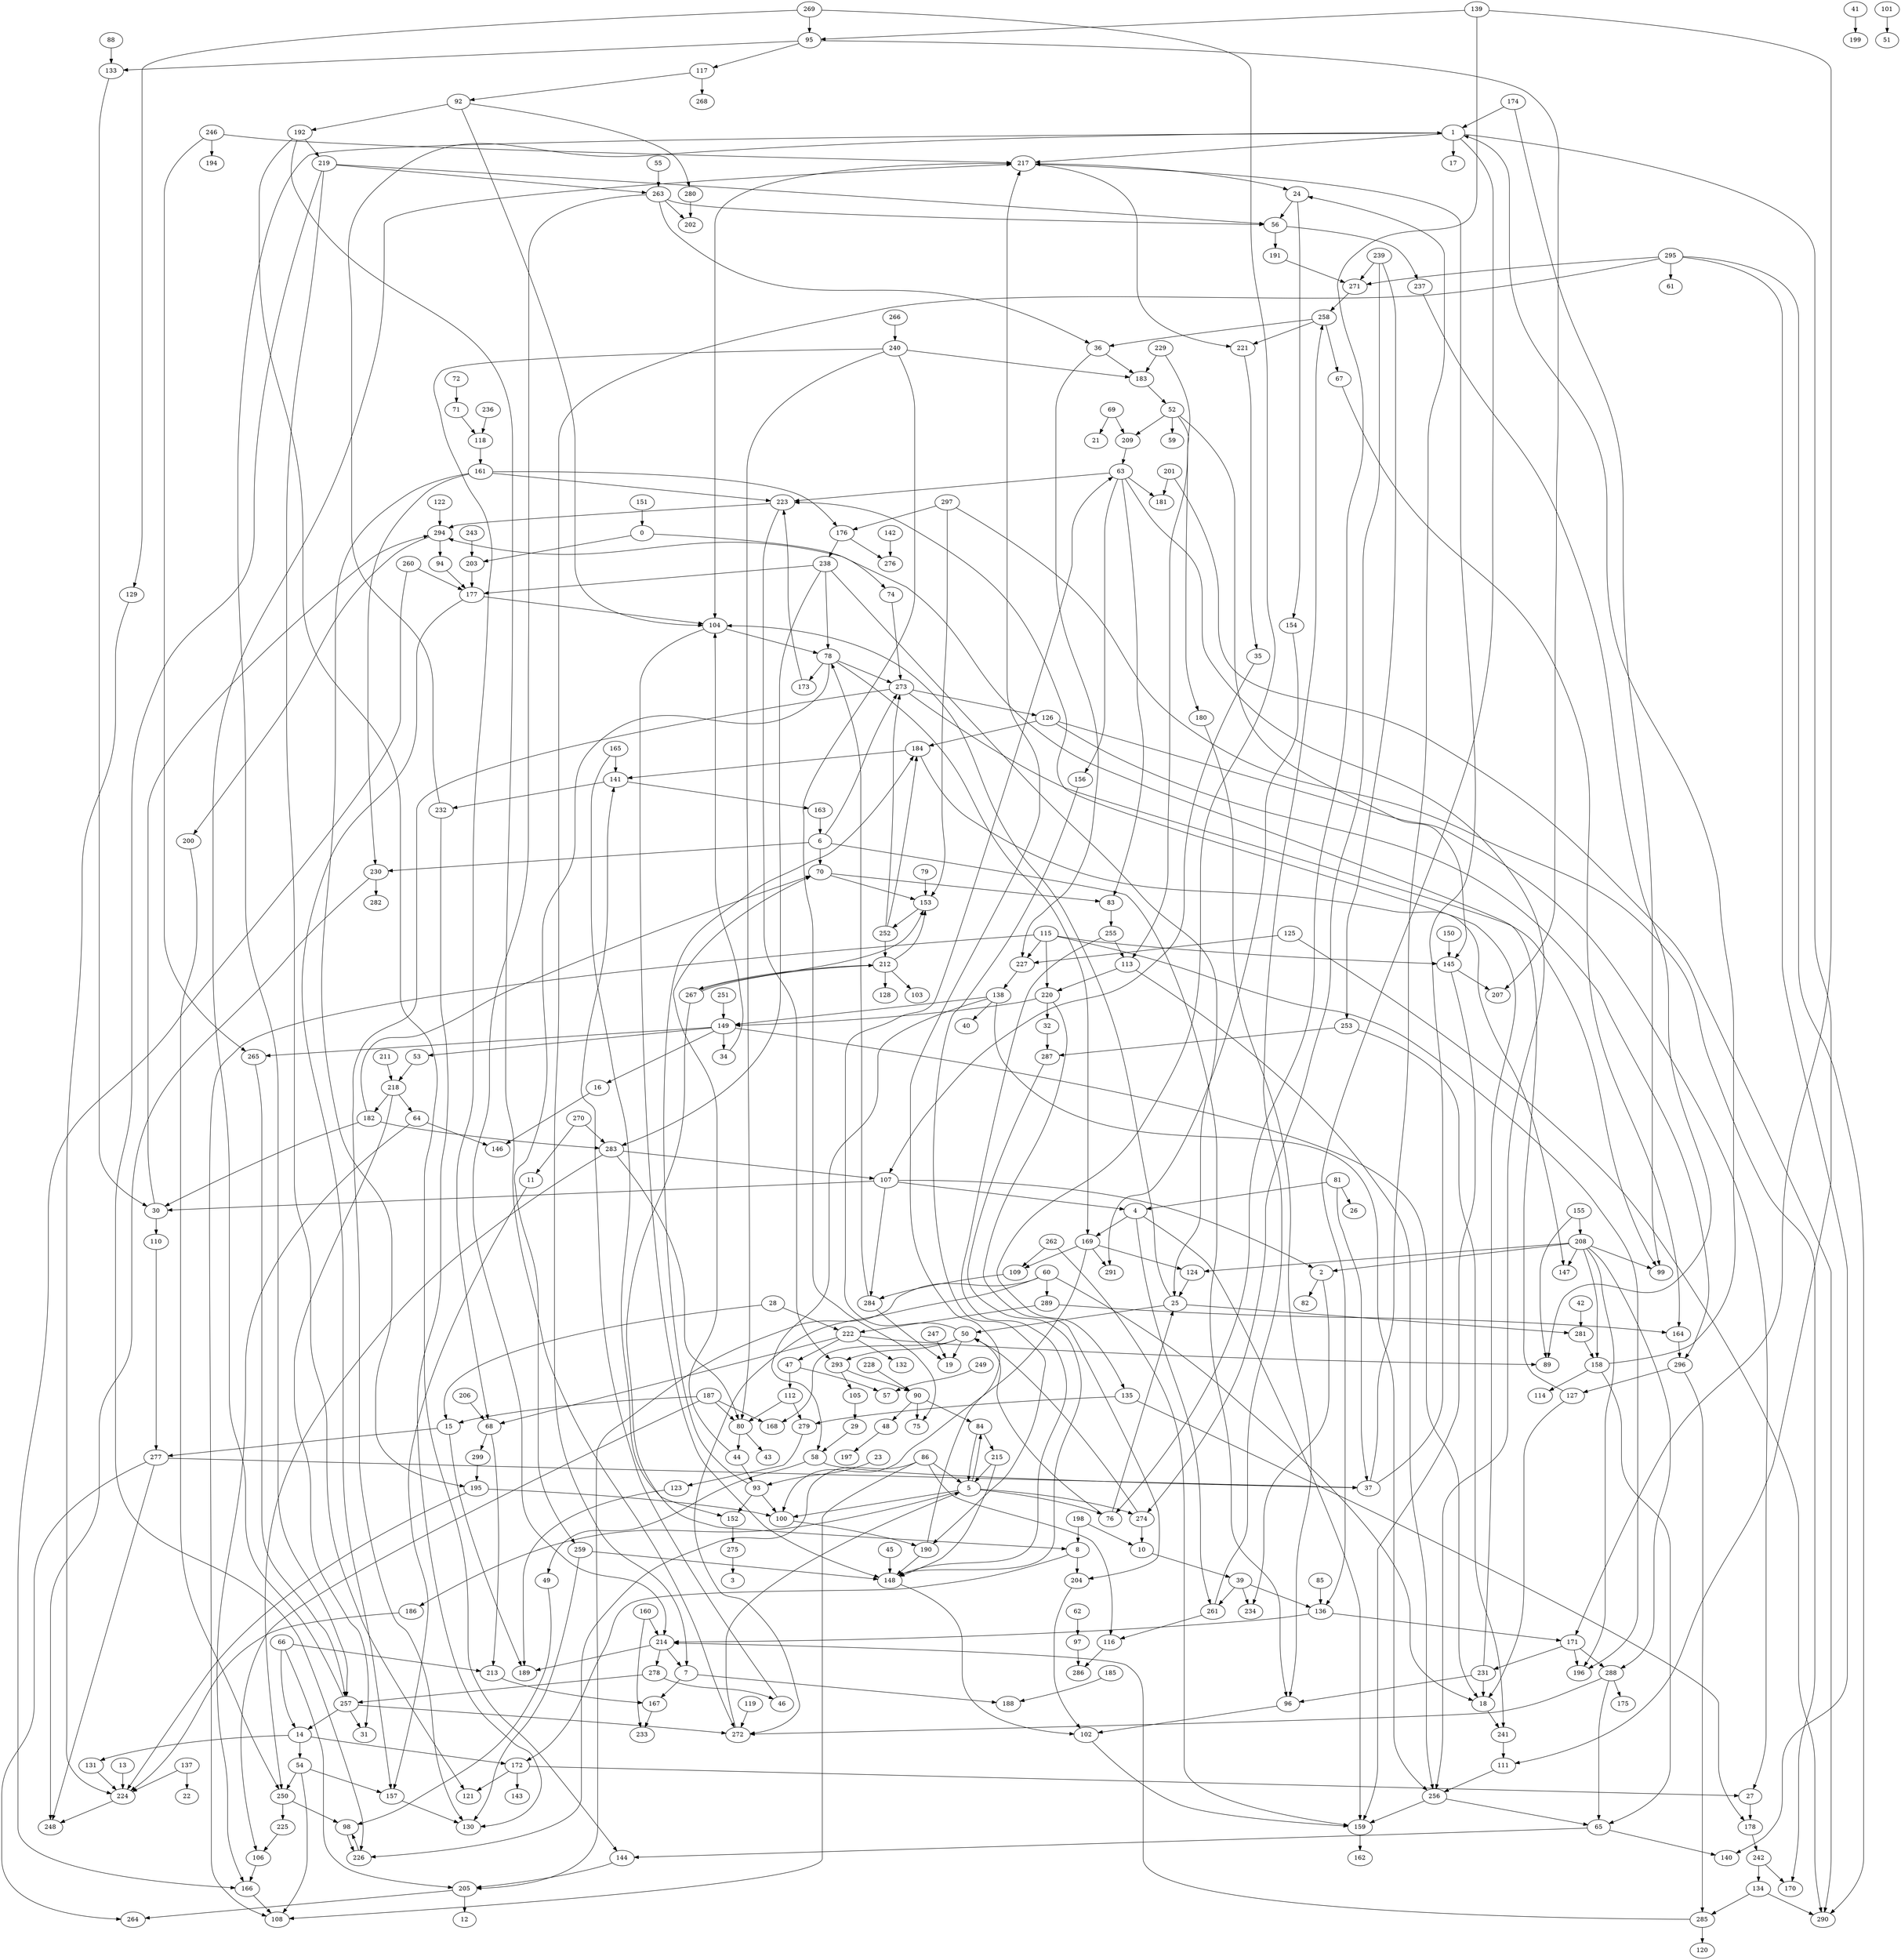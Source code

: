 digraph {1 -> 17[Label=1];
1 -> 217[Label=1];
6 -> 96[Label=1];
36 -> 183[Label=1];
39 -> 234[Label=1];
50 -> 19[Label=1];
54 -> 108[Label=1];
68 -> 213[Label=1];
72 -> 71[Label=1];
78 -> 273[Label=1];
84 -> 5[Label=1];
107 -> 284[Label=1];
136 -> 171[Label=1];
141 -> 232[Label=1];
144 -> 205[Label=1];
145 -> 207[Label=1];
152 -> 275[Label=1];
156 -> 190[Label=1];
157 -> 130[Label=1];
166 -> 108[Label=1];
176 -> 238[Label=1];
180 -> 96[Label=1];
182 -> 283[Label=1];
186 -> 224[Label=1];
192 -> 272[Label=1];
212 -> 267[Label=1];
214 -> 278[Label=1];
218 -> 64[Label=1];
222 -> 89[Label=1];
222 -> 132[Label=1];
225 -> 106[Label=1];
228 -> 90[Label=1];
229 -> 113[Label=1];
232 -> 1[Label=1];
253 -> 287[Label=1];
257 -> 272[Label=1];
258 -> 36[Label=1];
260 -> 177[Label=1];
262 -> 109[Label=1];
266 -> 240[Label=1];
269 -> 95[Label=1];
277 -> 248[Label=1];
281 -> 158[Label=1];
283 -> 80[Label=1];
295 -> 271[Label=1];
1 -> 111[Label=2];
1 -> 136[Label=2];
23 -> 93[Label=2];
24 -> 154[Label=2];
28 -> 222[Label=2];
34 -> 104[Label=2];
44 -> 93[Label=2];
50 -> 168[Label=2];
56 -> 191[Label=2];
60 -> 205[Label=2];
67 -> 164[Label=2];
95 -> 133[Label=2];
95 -> 207[Label=2];
112 -> 80[Label=2];
113 -> 256[Label=2];
115 -> 220[Label=2];
158 -> 1[Label=2];
160 -> 214[Label=2];
172 -> 121[Label=2];
174 -> 99[Label=2];
177 -> 157[Label=2];
198 -> 10[Label=2];
203 -> 177[Label=2];
208 -> 2[Label=2];
237 -> 89[Label=2];
239 -> 253[Label=2];
242 -> 170[Label=2];
243 -> 203[Label=2];
252 -> 184[Label=2];
257 -> 31[Label=2];
260 -> 166[Label=2];
277 -> 264[Label=2];
283 -> 250[Label=2];
295 -> 61[Label=2];
299 -> 195[Label=2];
14 -> 172[Label=3];
30 -> 294[Label=3];
41 -> 199[Label=3];
44 -> 70[Label=3];
48 -> 197[Label=3];
49 -> 98[Label=3];
60 -> 272[Label=3];
66 -> 213[Label=3];
68 -> 299[Label=3];
74 -> 273[Label=3];
84 -> 215[Label=3];
88 -> 133[Label=3];
92 -> 104[Label=3];
101 -> 51[Label=3];
102 -> 159[Label=3];
104 -> 78[Label=3];
124 -> 25[Label=3];
126 -> 184[Label=3];
135 -> 178[Label=3];
137 -> 22[Label=3];
149 -> 53[Label=3];
150 -> 145[Label=3];
161 -> 223[Label=3];
164 -> 296[Label=3];
165 -> 141[Label=3];
174 -> 1[Label=3];
177 -> 104[Label=3];
190 -> 148[Label=3];
191 -> 271[Label=3];
201 -> 290[Label=3];
205 -> 264[Label=3];
230 -> 248[Label=3];
239 -> 274[Label=3];
246 -> 217[Label=3];
252 -> 273[Label=3];
256 -> 65[Label=3];
257 -> 217[Label=3];
258 -> 67[Label=3];
261 -> 258[Label=3];
269 -> 135[Label=3];
278 -> 257[Label=3];
284 -> 78[Label=3];
287 -> 148[Label=3];
295 -> 140[Label=3];
296 -> 285[Label=3];
1 -> 257[Label=4];
2 -> 82[Label=4];
7 -> 167[Label=4];
8 -> 204[Label=4];
13 -> 224[Label=4];
35 -> 107[Label=4];
37 -> 24[Label=4];
39 -> 136[Label=4];
52 -> 145[Label=4];
53 -> 218[Label=4];
58 -> 49[Label=4];
63 -> 83[Label=4];
63 -> 156[Label=4];
66 -> 14[Label=4];
78 -> 259[Label=4];
80 -> 44[Label=4];
85 -> 136[Label=4];
90 -> 84[Label=4];
93 -> 100[Label=4];
95 -> 117[Label=4];
97 -> 286[Label=4];
106 -> 166[Label=4];
117 -> 268[Label=4];
125 -> 227[Label=4];
125 -> 290[Label=4];
145 -> 159[Label=4];
151 -> 0[Label=4];
155 -> 208[Label=4];
158 -> 114[Label=4];
161 -> 176[Label=4];
161 -> 230[Label=4];
182 -> 30[Label=4];
184 -> 141[Label=4];
190 -> 217[Label=4];
192 -> 219[Label=4];
201 -> 181[Label=4];
208 -> 99[Label=4];
208 -> 147[Label=4];
212 -> 103[Label=4];
212 -> 153[Label=4];
214 -> 189[Label=4];
219 -> 121[Label=4];
219 -> 226[Label=4];
231 -> 223[Label=4];
238 -> 283[Label=4];
240 -> 80[Label=4];
246 -> 265[Label=4];
249 -> 57[Label=4];
255 -> 148[Label=4];
259 -> 130[Label=4];
262 -> 159[Label=4];
267 -> 212[Label=4];
275 -> 3[Label=4];
285 -> 120[Label=4];
285 -> 214[Label=4];
294 -> 94[Label=4];
0 -> 74[Label=5];
2 -> 234[Label=5];
18 -> 241[Label=5];
27 -> 178[Label=5];
29 -> 58[Label=5];
47 -> 57[Label=5];
58 -> 37[Label=5];
60 -> 289[Label=5];
63 -> 256[Label=5];
64 -> 146[Label=5];
70 -> 153[Label=5];
76 -> 25[Label=5];
76 -> 50[Label=5];
78 -> 173[Label=5];
86 -> 108[Label=5];
90 -> 48[Label=5];
92 -> 280[Label=5];
96 -> 102[Label=5];
133 -> 30[Label=5];
138 -> 149[Label=5];
148 -> 102[Label=5];
167 -> 233[Label=5];
171 -> 196[Label=5];
195 -> 100[Label=5];
198 -> 8[Label=5];
217 -> 104[Label=5];
217 -> 221[Label=5];
218 -> 182[Label=5];
220 -> 149[Label=5];
220 -> 204[Label=5];
221 -> 35[Label=5];
231 -> 18[Label=5];
232 -> 130[Label=5];
238 -> 25[Label=5];
250 -> 98[Label=5];
267 -> 153[Label=5];
288 -> 272[Label=5];
294 -> 200[Label=5];
296 -> 127[Label=5];
0 -> 203[Label=6];
4 -> 169[Label=6];
5 -> 84[Label=6];
16 -> 146[Label=6];
36 -> 227[Label=6];
42 -> 281[Label=6];
45 -> 148[Label=6];
46 -> 141[Label=6];
47 -> 112[Label=6];
50 -> 63[Label=6];
52 -> 180[Label=6];
52 -> 209[Label=6];
56 -> 237[Label=6];
60 -> 18[Label=6];
69 -> 209[Label=6];
86 -> 226[Label=6];
93 -> 184[Label=6];
113 -> 220[Label=6];
115 -> 196[Label=6];
118 -> 161[Label=6];
122 -> 294[Label=6];
127 -> 294[Label=6];
131 -> 224[Label=6];
136 -> 214[Label=6];
139 -> 171[Label=6];
169 -> 124[Label=6];
178 -> 242[Label=6];
187 -> 80[Label=6];
192 -> 144[Label=6];
200 -> 250[Label=6];
208 -> 124[Label=6];
208 -> 196[Label=6];
208 -> 288[Label=6];
211 -> 218[Label=6];
213 -> 167[Label=6];
214 -> 7[Label=6];
227 -> 138[Label=6];
239 -> 271[Label=6];
240 -> 68[Label=6];
256 -> 159[Label=6];
261 -> 116[Label=6];
265 -> 257[Label=6];
269 -> 129[Label=6];
271 -> 258[Label=6];
278 -> 46[Label=6];
279 -> 123[Label=6];
283 -> 107[Label=6];
288 -> 65[Label=6];
293 -> 105[Label=6];
5 -> 76[Label=7];
5 -> 274[Label=7];
6 -> 70[Label=7];
10 -> 39[Label=7];
14 -> 54[Label=7];
24 -> 56[Label=7];
28 -> 15[Label=7];
32 -> 287[Label=7];
39 -> 261[Label=7];
50 -> 293[Label=7];
54 -> 157[Label=7];
63 -> 223[Label=7];
64 -> 166[Label=7];
65 -> 144[Label=7];
71 -> 118[Label=7];
81 -> 4[Label=7];
86 -> 116[Label=7];
94 -> 177[Label=7];
104 -> 148[Label=7];
110 -> 277[Label=7];
134 -> 285[Label=7];
139 -> 95[Label=7];
149 -> 18[Label=7];
154 -> 291[Label=7];
155 -> 89[Label=7];
160 -> 233[Label=7];
169 -> 291[Label=7];
171 -> 231[Label=7];
183 -> 52[Label=7];
184 -> 147[Label=7];
187 -> 106[Label=7];
187 -> 168[Label=7];
195 -> 224[Label=7];
204 -> 102[Label=7];
205 -> 12[Label=7];
218 -> 31[Label=7];
219 -> 263[Label=7];
220 -> 32[Label=7];
222 -> 47[Label=7];
222 -> 68[Label=7];
223 -> 293[Label=7];
224 -> 248[Label=7];
229 -> 183[Label=7];
238 -> 177[Label=7];
240 -> 75[Label=7];
257 -> 14[Label=7];
263 -> 36[Label=7];
263 -> 202[Label=7];
270 -> 283[Label=7];
273 -> 130[Label=7];
280 -> 202[Label=7];
288 -> 175[Label=7];
297 -> 170[Label=7];
4 -> 261[Label=8];
5 -> 100[Label=8];
5 -> 186[Label=8];
6 -> 273[Label=8];
8 -> 172[Label=8];
15 -> 189[Label=8];
30 -> 110[Label=8];
37 -> 217[Label=8];
52 -> 59[Label=8];
54 -> 250[Label=8];
70 -> 83[Label=8];
81 -> 26[Label=8];
83 -> 255[Label=8];
92 -> 192[Label=8];
93 -> 152[Label=8];
100 -> 190[Label=8];
107 -> 4[Label=8];
117 -> 92[Label=8];
127 -> 18[Label=8];
134 -> 290[Label=8];
137 -> 224[Label=8];
138 -> 256[Label=8];
149 -> 16[Label=8];
158 -> 65[Label=8];
165 -> 152[Label=8];
172 -> 27[Label=8];
173 -> 223[Label=8];
182 -> 70[Label=8];
206 -> 68[Label=8];
208 -> 158[Label=8];
209 -> 63[Label=8];
215 -> 5[Label=8];
215 -> 148[Label=8];
223 -> 294[Label=8];
236 -> 118[Label=8];
238 -> 78[Label=8];
241 -> 111[Label=8];
255 -> 113[Label=8];
258 -> 221[Label=8];
267 -> 8[Label=8];
270 -> 11[Label=8];
277 -> 37[Label=8];
284 -> 19[Label=8];
289 -> 164[Label=8];
293 -> 90[Label=8];
4 -> 159[Label=9];
7 -> 188[Label=9];
11 -> 157[Label=9];
14 -> 131[Label=9];
15 -> 277[Label=9];
25 -> 50[Label=9];
25 -> 104[Label=9];
55 -> 263[Label=9];
66 -> 205[Label=9];
69 -> 21[Label=9];
78 -> 169[Label=9];
80 -> 43[Label=9];
86 -> 5[Label=9];
90 -> 75[Label=9];
98 -> 226[Label=9];
115 -> 108[Label=9];
115 -> 227[Label=9];
126 -> 27[Label=9];
126 -> 296[Label=9];
135 -> 279[Label=9];
138 -> 58[Label=9];
141 -> 163[Label=9];
149 -> 265[Label=9];
163 -> 6[Label=9];
176 -> 276[Label=9];
217 -> 24[Label=9];
230 -> 282[Label=9];
231 -> 96[Label=9];
240 -> 183[Label=9];
242 -> 134[Label=9];
251 -> 149[Label=9];
253 -> 241[Label=9];
259 -> 148[Label=9];
263 -> 214[Label=9];
272 -> 5[Label=9];
273 -> 99[Label=9];
274 -> 10[Label=9];
274 -> 50[Label=9];
289 -> 222[Label=9];
297 -> 153[Label=9];
6 -> 230[Label=10];
25 -> 281[Label=10];
62 -> 97[Label=10];
63 -> 181[Label=10];
65 -> 140[Label=10];
79 -> 153[Label=10];
81 -> 37[Label=10];
105 -> 29[Label=10];
107 -> 2[Label=10];
107 -> 30[Label=10];
109 -> 284[Label=10];
111 -> 256[Label=10];
112 -> 279[Label=10];
115 -> 145[Label=10];
116 -> 286[Label=10];
119 -> 272[Label=10];
123 -> 189[Label=10];
129 -> 224[Label=10];
138 -> 40[Label=10];
139 -> 76[Label=10];
142 -> 276[Label=10];
149 -> 34[Label=10];
153 -> 252[Label=10];
159 -> 162[Label=10];
161 -> 195[Label=10];
169 -> 100[Label=10];
169 -> 109[Label=10];
171 -> 288[Label=10];
172 -> 143[Label=10];
185 -> 188[Label=10];
187 -> 15[Label=10];
212 -> 128[Label=10];
219 -> 56[Label=10];
226 -> 98[Label=10];
246 -> 194[Label=10];
247 -> 19[Label=10];
250 -> 225[Label=10];
252 -> 212[Label=10];
263 -> 56[Label=10];
273 -> 126[Label=10];
295 -> 7[Label=10];
295 -> 290[Label=10];
297 -> 176[Label=10];
}